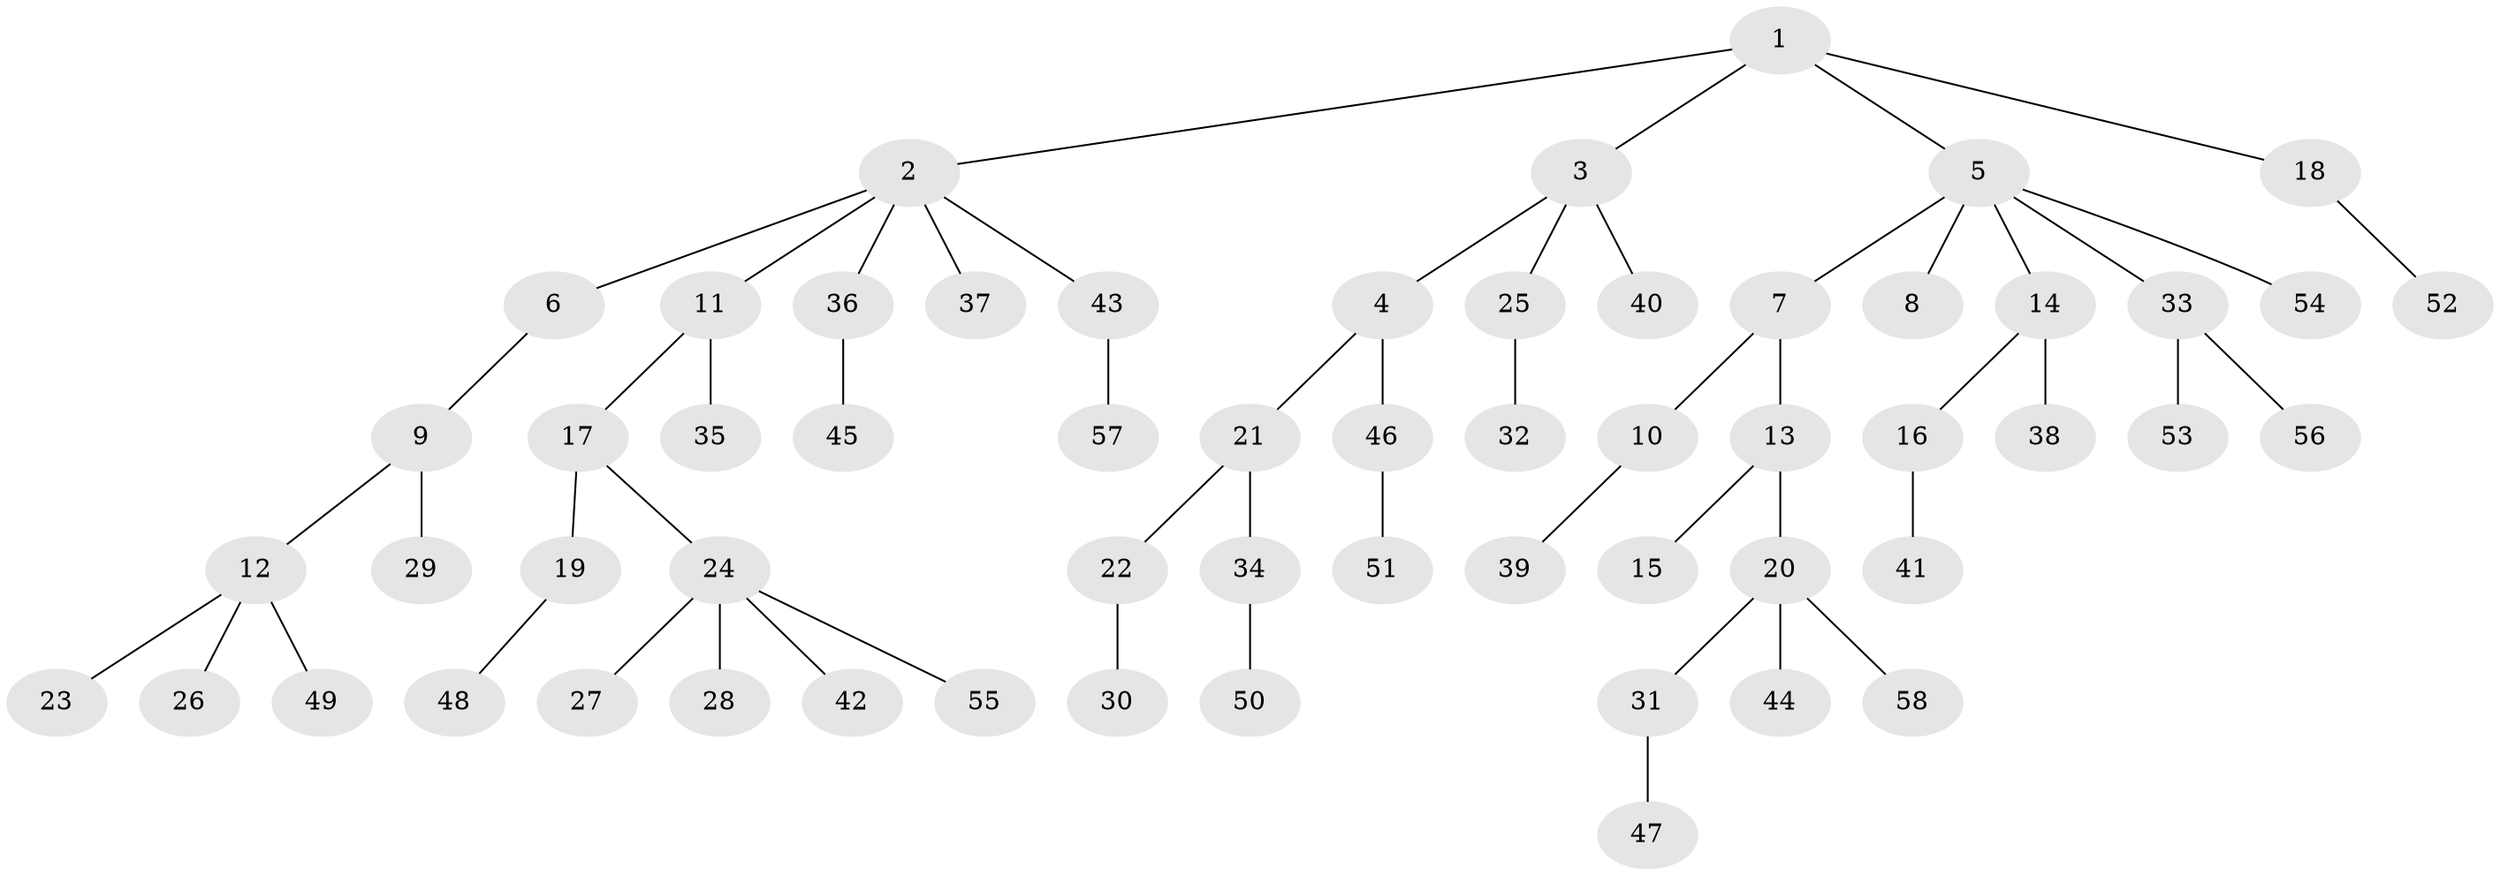 // coarse degree distribution, {8: 0.027777777777777776, 3: 0.1388888888888889, 5: 0.027777777777777776, 2: 0.1111111111111111, 4: 0.08333333333333333, 1: 0.6111111111111112}
// Generated by graph-tools (version 1.1) at 2025/24/03/03/25 07:24:05]
// undirected, 58 vertices, 57 edges
graph export_dot {
graph [start="1"]
  node [color=gray90,style=filled];
  1;
  2;
  3;
  4;
  5;
  6;
  7;
  8;
  9;
  10;
  11;
  12;
  13;
  14;
  15;
  16;
  17;
  18;
  19;
  20;
  21;
  22;
  23;
  24;
  25;
  26;
  27;
  28;
  29;
  30;
  31;
  32;
  33;
  34;
  35;
  36;
  37;
  38;
  39;
  40;
  41;
  42;
  43;
  44;
  45;
  46;
  47;
  48;
  49;
  50;
  51;
  52;
  53;
  54;
  55;
  56;
  57;
  58;
  1 -- 2;
  1 -- 3;
  1 -- 5;
  1 -- 18;
  2 -- 6;
  2 -- 11;
  2 -- 36;
  2 -- 37;
  2 -- 43;
  3 -- 4;
  3 -- 25;
  3 -- 40;
  4 -- 21;
  4 -- 46;
  5 -- 7;
  5 -- 8;
  5 -- 14;
  5 -- 33;
  5 -- 54;
  6 -- 9;
  7 -- 10;
  7 -- 13;
  9 -- 12;
  9 -- 29;
  10 -- 39;
  11 -- 17;
  11 -- 35;
  12 -- 23;
  12 -- 26;
  12 -- 49;
  13 -- 15;
  13 -- 20;
  14 -- 16;
  14 -- 38;
  16 -- 41;
  17 -- 19;
  17 -- 24;
  18 -- 52;
  19 -- 48;
  20 -- 31;
  20 -- 44;
  20 -- 58;
  21 -- 22;
  21 -- 34;
  22 -- 30;
  24 -- 27;
  24 -- 28;
  24 -- 42;
  24 -- 55;
  25 -- 32;
  31 -- 47;
  33 -- 53;
  33 -- 56;
  34 -- 50;
  36 -- 45;
  43 -- 57;
  46 -- 51;
}
